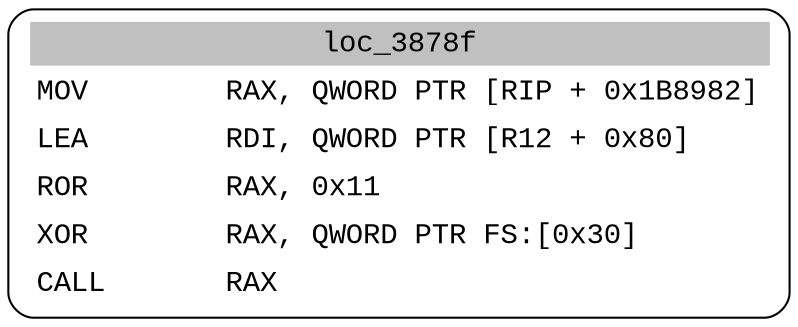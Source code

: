 digraph asm_graph {
1941 [
shape="Mrecord" fontname="Courier New"label =<<table border="0" cellborder="0" cellpadding="3"><tr><td align="center" colspan="2" bgcolor="grey">loc_3878f</td></tr><tr><td align="left">MOV        RAX, QWORD PTR [RIP + 0x1B8982]</td></tr><tr><td align="left">LEA        RDI, QWORD PTR [R12 + 0x80]</td></tr><tr><td align="left">ROR        RAX, 0x11</td></tr><tr><td align="left">XOR        RAX, QWORD PTR FS:[0x30]</td></tr><tr><td align="left">CALL       RAX</td></tr></table>> ];
}